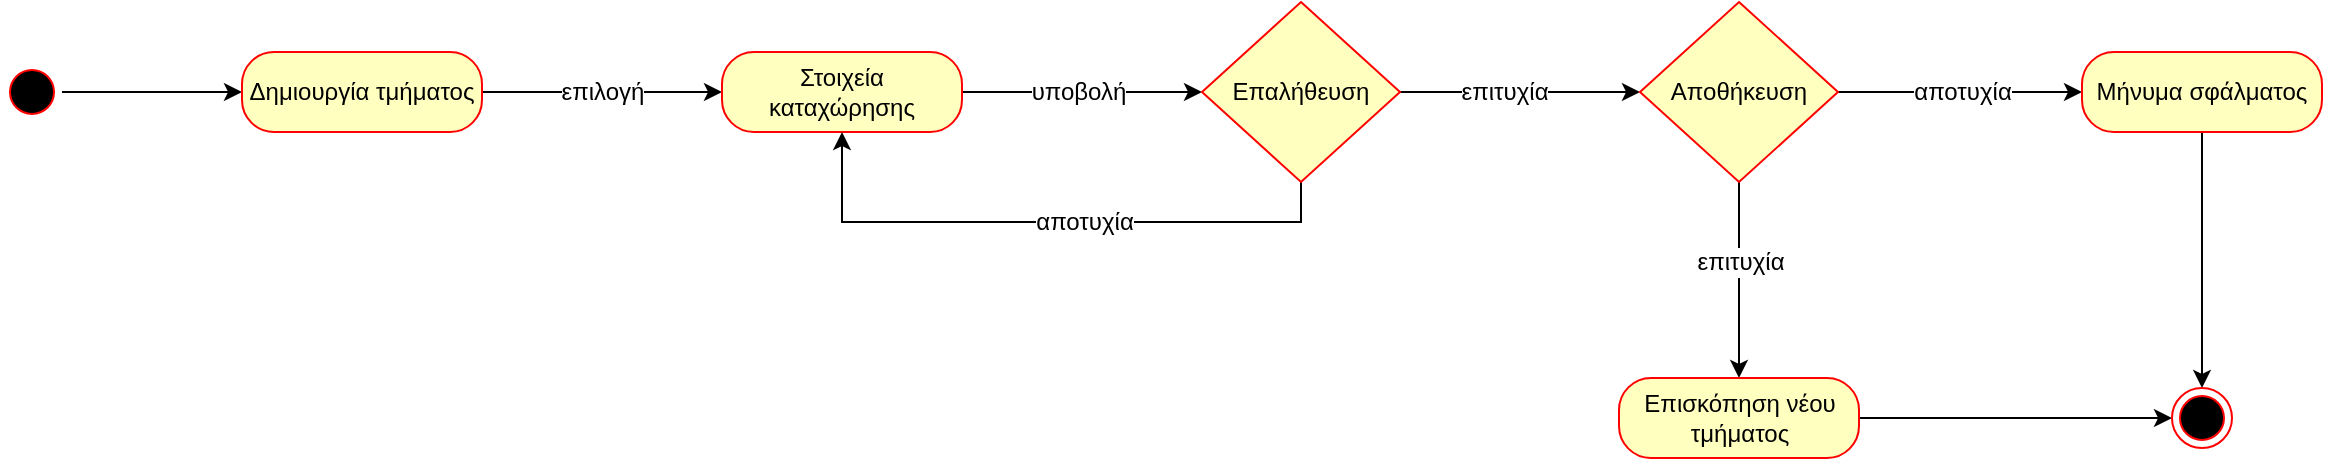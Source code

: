 <mxfile version="10.6.3" type="device"><diagram id="dL-riU68S4yU_j0IUljW" name="Page-1"><mxGraphModel dx="1394" dy="764" grid="1" gridSize="10" guides="1" tooltips="1" connect="1" arrows="1" fold="1" page="1" pageScale="1" pageWidth="850" pageHeight="1100" math="0" shadow="0"><root><mxCell id="0"/><mxCell id="1" parent="0"/><mxCell id="FT03MFJILwbfCh-A6ufa-1" style="edgeStyle=orthogonalEdgeStyle;rounded=0;orthogonalLoop=1;jettySize=auto;html=1;exitX=1;exitY=0.5;exitDx=0;exitDy=0;" edge="1" parent="1" source="FT03MFJILwbfCh-A6ufa-2" target="FT03MFJILwbfCh-A6ufa-5"><mxGeometry relative="1" as="geometry"/></mxCell><mxCell id="FT03MFJILwbfCh-A6ufa-2" value="" style="ellipse;html=1;shape=startState;fillColor=#000000;strokeColor=#ff0000;" vertex="1" parent="1"><mxGeometry x="160" y="240" width="30" height="30" as="geometry"/></mxCell><mxCell id="FT03MFJILwbfCh-A6ufa-3" style="edgeStyle=orthogonalEdgeStyle;rounded=0;orthogonalLoop=1;jettySize=auto;html=1;exitX=1;exitY=0.5;exitDx=0;exitDy=0;" edge="1" parent="1" source="FT03MFJILwbfCh-A6ufa-5" target="FT03MFJILwbfCh-A6ufa-8"><mxGeometry relative="1" as="geometry"/></mxCell><mxCell id="FT03MFJILwbfCh-A6ufa-4" value="επιλογή" style="text;html=1;resizable=0;points=[];align=center;verticalAlign=middle;labelBackgroundColor=#ffffff;" vertex="1" connectable="0" parent="FT03MFJILwbfCh-A6ufa-3"><mxGeometry x="0.202" relative="1" as="geometry"><mxPoint x="-12" as="offset"/></mxGeometry></mxCell><mxCell id="FT03MFJILwbfCh-A6ufa-5" value="Δημιουργία τμήματος" style="rounded=1;whiteSpace=wrap;html=1;arcSize=40;fontColor=#000000;fillColor=#ffffc0;strokeColor=#ff0000;" vertex="1" parent="1"><mxGeometry x="280" y="235" width="120" height="40" as="geometry"/></mxCell><mxCell id="FT03MFJILwbfCh-A6ufa-6" style="edgeStyle=orthogonalEdgeStyle;rounded=0;orthogonalLoop=1;jettySize=auto;html=1;exitX=1;exitY=0.5;exitDx=0;exitDy=0;entryX=0;entryY=0.5;entryDx=0;entryDy=0;" edge="1" parent="1" source="FT03MFJILwbfCh-A6ufa-8" target="FT03MFJILwbfCh-A6ufa-13"><mxGeometry relative="1" as="geometry"/></mxCell><mxCell id="FT03MFJILwbfCh-A6ufa-7" value="υποβολή" style="text;html=1;resizable=0;points=[];align=center;verticalAlign=middle;labelBackgroundColor=#ffffff;" vertex="1" connectable="0" parent="FT03MFJILwbfCh-A6ufa-6"><mxGeometry x="-0.214" y="-2" relative="1" as="geometry"><mxPoint x="11" y="-2" as="offset"/></mxGeometry></mxCell><mxCell id="FT03MFJILwbfCh-A6ufa-8" value="Στοιχεία καταχώρησης" style="rounded=1;whiteSpace=wrap;html=1;arcSize=40;fontColor=#000000;fillColor=#ffffc0;strokeColor=#ff0000;" vertex="1" parent="1"><mxGeometry x="520" y="235" width="120" height="40" as="geometry"/></mxCell><mxCell id="FT03MFJILwbfCh-A6ufa-9" style="edgeStyle=orthogonalEdgeStyle;rounded=0;orthogonalLoop=1;jettySize=auto;html=1;exitX=0.5;exitY=1;exitDx=0;exitDy=0;entryX=0.5;entryY=1;entryDx=0;entryDy=0;" edge="1" parent="1" source="FT03MFJILwbfCh-A6ufa-13" target="FT03MFJILwbfCh-A6ufa-8"><mxGeometry relative="1" as="geometry"/></mxCell><mxCell id="FT03MFJILwbfCh-A6ufa-10" value="αποτυχία" style="text;html=1;resizable=0;points=[];align=center;verticalAlign=middle;labelBackgroundColor=#ffffff;" vertex="1" connectable="0" parent="FT03MFJILwbfCh-A6ufa-9"><mxGeometry x="-0.196" y="-1" relative="1" as="geometry"><mxPoint x="-10.5" y="1" as="offset"/></mxGeometry></mxCell><mxCell id="FT03MFJILwbfCh-A6ufa-11" style="edgeStyle=orthogonalEdgeStyle;rounded=0;orthogonalLoop=1;jettySize=auto;html=1;exitX=1;exitY=0.5;exitDx=0;exitDy=0;" edge="1" parent="1" source="FT03MFJILwbfCh-A6ufa-13" target="FT03MFJILwbfCh-A6ufa-18"><mxGeometry relative="1" as="geometry"><mxPoint x="960" y="255.069" as="targetPoint"/></mxGeometry></mxCell><mxCell id="FT03MFJILwbfCh-A6ufa-12" value="επιτυχία" style="text;html=1;resizable=0;points=[];align=center;verticalAlign=middle;labelBackgroundColor=#ffffff;" vertex="1" connectable="0" parent="FT03MFJILwbfCh-A6ufa-11"><mxGeometry x="0.147" y="1" relative="1" as="geometry"><mxPoint x="-17" y="1" as="offset"/></mxGeometry></mxCell><mxCell id="FT03MFJILwbfCh-A6ufa-13" value="Επαλήθευση" style="rhombus;whiteSpace=wrap;html=1;fillColor=#ffffc0;strokeColor=#ff0000;" vertex="1" parent="1"><mxGeometry x="760" y="210" width="99" height="90" as="geometry"/></mxCell><mxCell id="FT03MFJILwbfCh-A6ufa-14" style="edgeStyle=orthogonalEdgeStyle;rounded=0;orthogonalLoop=1;jettySize=auto;html=1;exitX=1;exitY=0.5;exitDx=0;exitDy=0;" edge="1" parent="1" source="FT03MFJILwbfCh-A6ufa-18" target="FT03MFJILwbfCh-A6ufa-22"><mxGeometry relative="1" as="geometry"/></mxCell><mxCell id="FT03MFJILwbfCh-A6ufa-15" value="αποτυχία" style="text;html=1;resizable=0;points=[];align=center;verticalAlign=middle;labelBackgroundColor=#ffffff;" vertex="1" connectable="0" parent="FT03MFJILwbfCh-A6ufa-14"><mxGeometry x="-0.004" y="-12" relative="1" as="geometry"><mxPoint x="1" y="-12" as="offset"/></mxGeometry></mxCell><mxCell id="FT03MFJILwbfCh-A6ufa-16" style="edgeStyle=orthogonalEdgeStyle;rounded=0;orthogonalLoop=1;jettySize=auto;html=1;exitX=0.5;exitY=1;exitDx=0;exitDy=0;entryX=0.5;entryY=0;entryDx=0;entryDy=0;" edge="1" parent="1" source="FT03MFJILwbfCh-A6ufa-18" target="FT03MFJILwbfCh-A6ufa-20"><mxGeometry relative="1" as="geometry"/></mxCell><mxCell id="FT03MFJILwbfCh-A6ufa-17" value="επιτυχία" style="text;html=1;resizable=0;points=[];align=center;verticalAlign=middle;labelBackgroundColor=#ffffff;" vertex="1" connectable="0" parent="FT03MFJILwbfCh-A6ufa-16"><mxGeometry x="0.264" y="1" relative="1" as="geometry"><mxPoint x="-1" y="-22" as="offset"/></mxGeometry></mxCell><mxCell id="FT03MFJILwbfCh-A6ufa-18" value="Αποθήκευση" style="rhombus;whiteSpace=wrap;html=1;fillColor=#ffffc0;strokeColor=#ff0000;" vertex="1" parent="1"><mxGeometry x="979" y="210" width="99" height="90" as="geometry"/></mxCell><mxCell id="FT03MFJILwbfCh-A6ufa-19" style="edgeStyle=orthogonalEdgeStyle;rounded=0;orthogonalLoop=1;jettySize=auto;html=1;exitX=1;exitY=0.5;exitDx=0;exitDy=0;entryX=0;entryY=0.5;entryDx=0;entryDy=0;" edge="1" parent="1" source="FT03MFJILwbfCh-A6ufa-20" target="FT03MFJILwbfCh-A6ufa-23"><mxGeometry relative="1" as="geometry"/></mxCell><mxCell id="FT03MFJILwbfCh-A6ufa-20" value="Επισκόπηση νέου τμήματος" style="rounded=1;whiteSpace=wrap;html=1;arcSize=40;fontColor=#000000;fillColor=#ffffc0;strokeColor=#ff0000;" vertex="1" parent="1"><mxGeometry x="968.5" y="398" width="120" height="40" as="geometry"/></mxCell><mxCell id="FT03MFJILwbfCh-A6ufa-21" style="edgeStyle=orthogonalEdgeStyle;rounded=0;orthogonalLoop=1;jettySize=auto;html=1;exitX=0.5;exitY=1;exitDx=0;exitDy=0;entryX=0.5;entryY=0;entryDx=0;entryDy=0;" edge="1" parent="1" source="FT03MFJILwbfCh-A6ufa-22" target="FT03MFJILwbfCh-A6ufa-23"><mxGeometry relative="1" as="geometry"/></mxCell><mxCell id="FT03MFJILwbfCh-A6ufa-22" value="Μήνυμα σφάλματος" style="rounded=1;whiteSpace=wrap;html=1;arcSize=40;fontColor=#000000;fillColor=#ffffc0;strokeColor=#ff0000;" vertex="1" parent="1"><mxGeometry x="1200" y="235" width="120" height="40" as="geometry"/></mxCell><mxCell id="FT03MFJILwbfCh-A6ufa-23" value="" style="ellipse;html=1;shape=endState;fillColor=#000000;strokeColor=#ff0000;" vertex="1" parent="1"><mxGeometry x="1245" y="403" width="30" height="30" as="geometry"/></mxCell></root></mxGraphModel></diagram></mxfile>